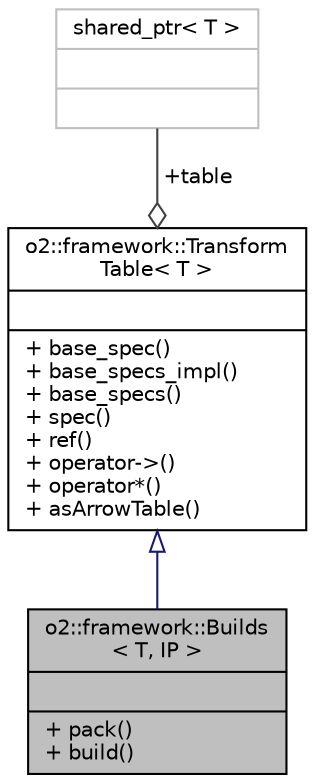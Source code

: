 digraph "o2::framework::Builds&lt; T, IP &gt;"
{
 // INTERACTIVE_SVG=YES
  bgcolor="transparent";
  edge [fontname="Helvetica",fontsize="10",labelfontname="Helvetica",labelfontsize="10"];
  node [fontname="Helvetica",fontsize="10",shape=record];
  Node6 [label="{o2::framework::Builds\l\< T, IP \>\n||+ pack()\l+ build()\l}",height=0.2,width=0.4,color="black", fillcolor="grey75", style="filled", fontcolor="black"];
  Node7 -> Node6 [dir="back",color="midnightblue",fontsize="10",style="solid",arrowtail="onormal",fontname="Helvetica"];
  Node7 [label="{o2::framework::Transform\lTable\< T \>\n||+ base_spec()\l+ base_specs_impl()\l+ base_specs()\l+ spec()\l+ ref()\l+ operator-\>()\l+ operator*()\l+ asArrowTable()\l}",height=0.2,width=0.4,color="black",URL="$da/d17/structo2_1_1framework_1_1TransformTable.html",tooltip="Base template for table transformation declarations. "];
  Node8 -> Node7 [color="grey25",fontsize="10",style="solid",label=" +table" ,arrowhead="odiamond",fontname="Helvetica"];
  Node8 [label="{shared_ptr\< T \>\n||}",height=0.2,width=0.4,color="grey75"];
}

